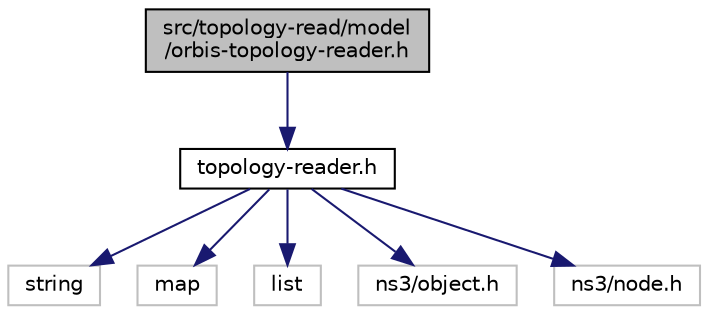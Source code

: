 digraph "src/topology-read/model/orbis-topology-reader.h"
{
 // LATEX_PDF_SIZE
  edge [fontname="Helvetica",fontsize="10",labelfontname="Helvetica",labelfontsize="10"];
  node [fontname="Helvetica",fontsize="10",shape=record];
  Node1 [label="src/topology-read/model\l/orbis-topology-reader.h",height=0.2,width=0.4,color="black", fillcolor="grey75", style="filled", fontcolor="black",tooltip="ns3::OrbisTopologyReader declaration."];
  Node1 -> Node2 [color="midnightblue",fontsize="10",style="solid",fontname="Helvetica"];
  Node2 [label="topology-reader.h",height=0.2,width=0.4,color="black", fillcolor="white", style="filled",URL="$topology-reader_8h.html",tooltip="ns3::TopologyReader declaration."];
  Node2 -> Node3 [color="midnightblue",fontsize="10",style="solid",fontname="Helvetica"];
  Node3 [label="string",height=0.2,width=0.4,color="grey75", fillcolor="white", style="filled",tooltip=" "];
  Node2 -> Node4 [color="midnightblue",fontsize="10",style="solid",fontname="Helvetica"];
  Node4 [label="map",height=0.2,width=0.4,color="grey75", fillcolor="white", style="filled",tooltip=" "];
  Node2 -> Node5 [color="midnightblue",fontsize="10",style="solid",fontname="Helvetica"];
  Node5 [label="list",height=0.2,width=0.4,color="grey75", fillcolor="white", style="filled",tooltip=" "];
  Node2 -> Node6 [color="midnightblue",fontsize="10",style="solid",fontname="Helvetica"];
  Node6 [label="ns3/object.h",height=0.2,width=0.4,color="grey75", fillcolor="white", style="filled",tooltip=" "];
  Node2 -> Node7 [color="midnightblue",fontsize="10",style="solid",fontname="Helvetica"];
  Node7 [label="ns3/node.h",height=0.2,width=0.4,color="grey75", fillcolor="white", style="filled",tooltip=" "];
}
